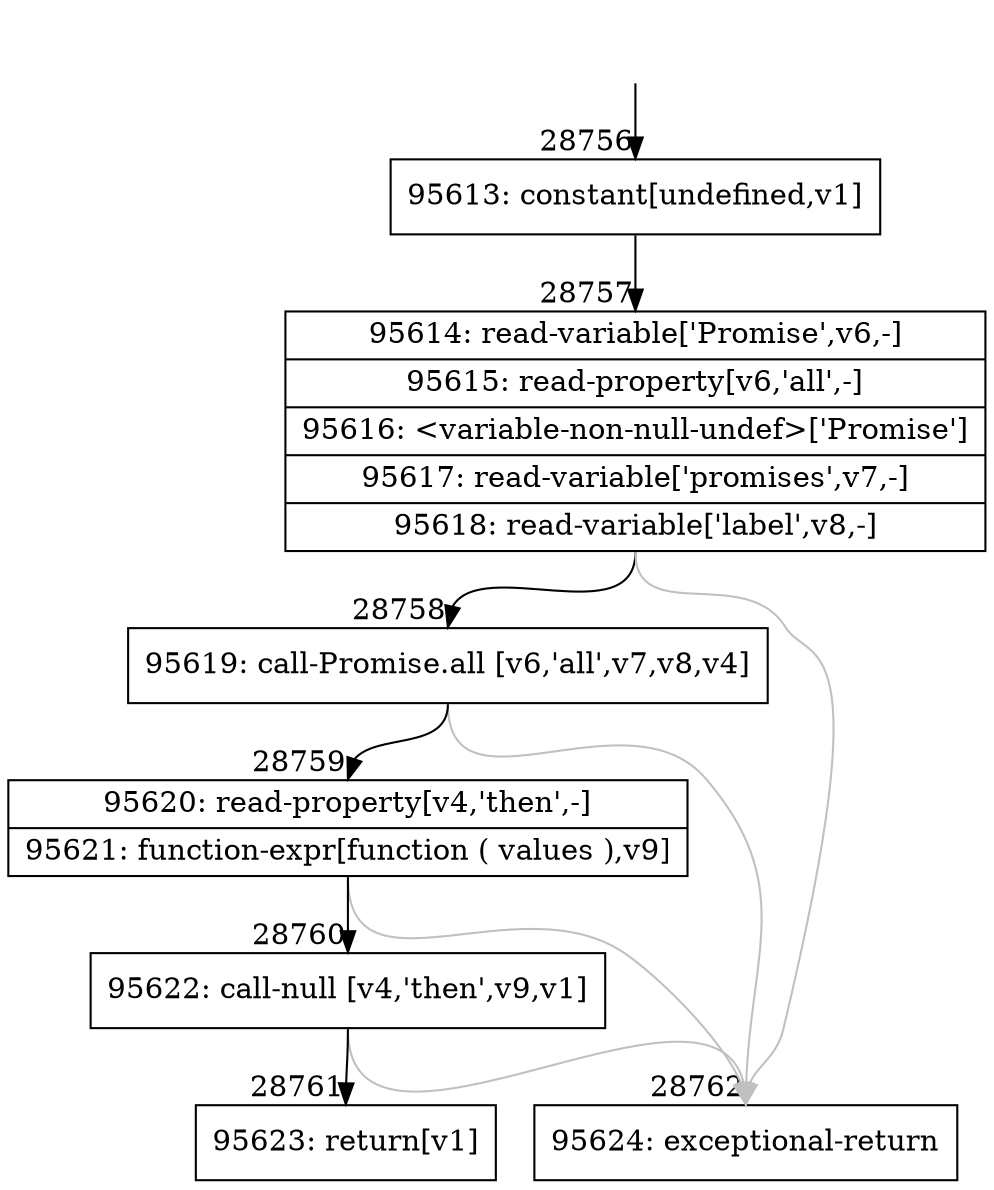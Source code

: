 digraph {
rankdir="TD"
BB_entry2531[shape=none,label=""];
BB_entry2531 -> BB28756 [tailport=s, headport=n, headlabel="    28756"]
BB28756 [shape=record label="{95613: constant[undefined,v1]}" ] 
BB28756 -> BB28757 [tailport=s, headport=n, headlabel="      28757"]
BB28757 [shape=record label="{95614: read-variable['Promise',v6,-]|95615: read-property[v6,'all',-]|95616: \<variable-non-null-undef\>['Promise']|95617: read-variable['promises',v7,-]|95618: read-variable['label',v8,-]}" ] 
BB28757 -> BB28758 [tailport=s, headport=n, headlabel="      28758"]
BB28757 -> BB28762 [tailport=s, headport=n, color=gray, headlabel="      28762"]
BB28758 [shape=record label="{95619: call-Promise.all [v6,'all',v7,v8,v4]}" ] 
BB28758 -> BB28759 [tailport=s, headport=n, headlabel="      28759"]
BB28758 -> BB28762 [tailport=s, headport=n, color=gray]
BB28759 [shape=record label="{95620: read-property[v4,'then',-]|95621: function-expr[function ( values ),v9]}" ] 
BB28759 -> BB28760 [tailport=s, headport=n, headlabel="      28760"]
BB28759 -> BB28762 [tailport=s, headport=n, color=gray]
BB28760 [shape=record label="{95622: call-null [v4,'then',v9,v1]}" ] 
BB28760 -> BB28761 [tailport=s, headport=n, headlabel="      28761"]
BB28760 -> BB28762 [tailport=s, headport=n, color=gray]
BB28761 [shape=record label="{95623: return[v1]}" ] 
BB28762 [shape=record label="{95624: exceptional-return}" ] 
//#$~ 51343
}
